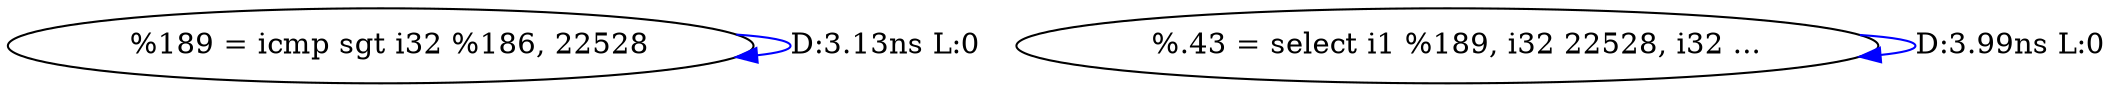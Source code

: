 digraph {
Node0x3162a80[label="  %189 = icmp sgt i32 %186, 22528"];
Node0x3162a80 -> Node0x3162a80[label="D:3.13ns L:0",color=blue];
Node0x3162b60[label="  %.43 = select i1 %189, i32 22528, i32 ..."];
Node0x3162b60 -> Node0x3162b60[label="D:3.99ns L:0",color=blue];
}
